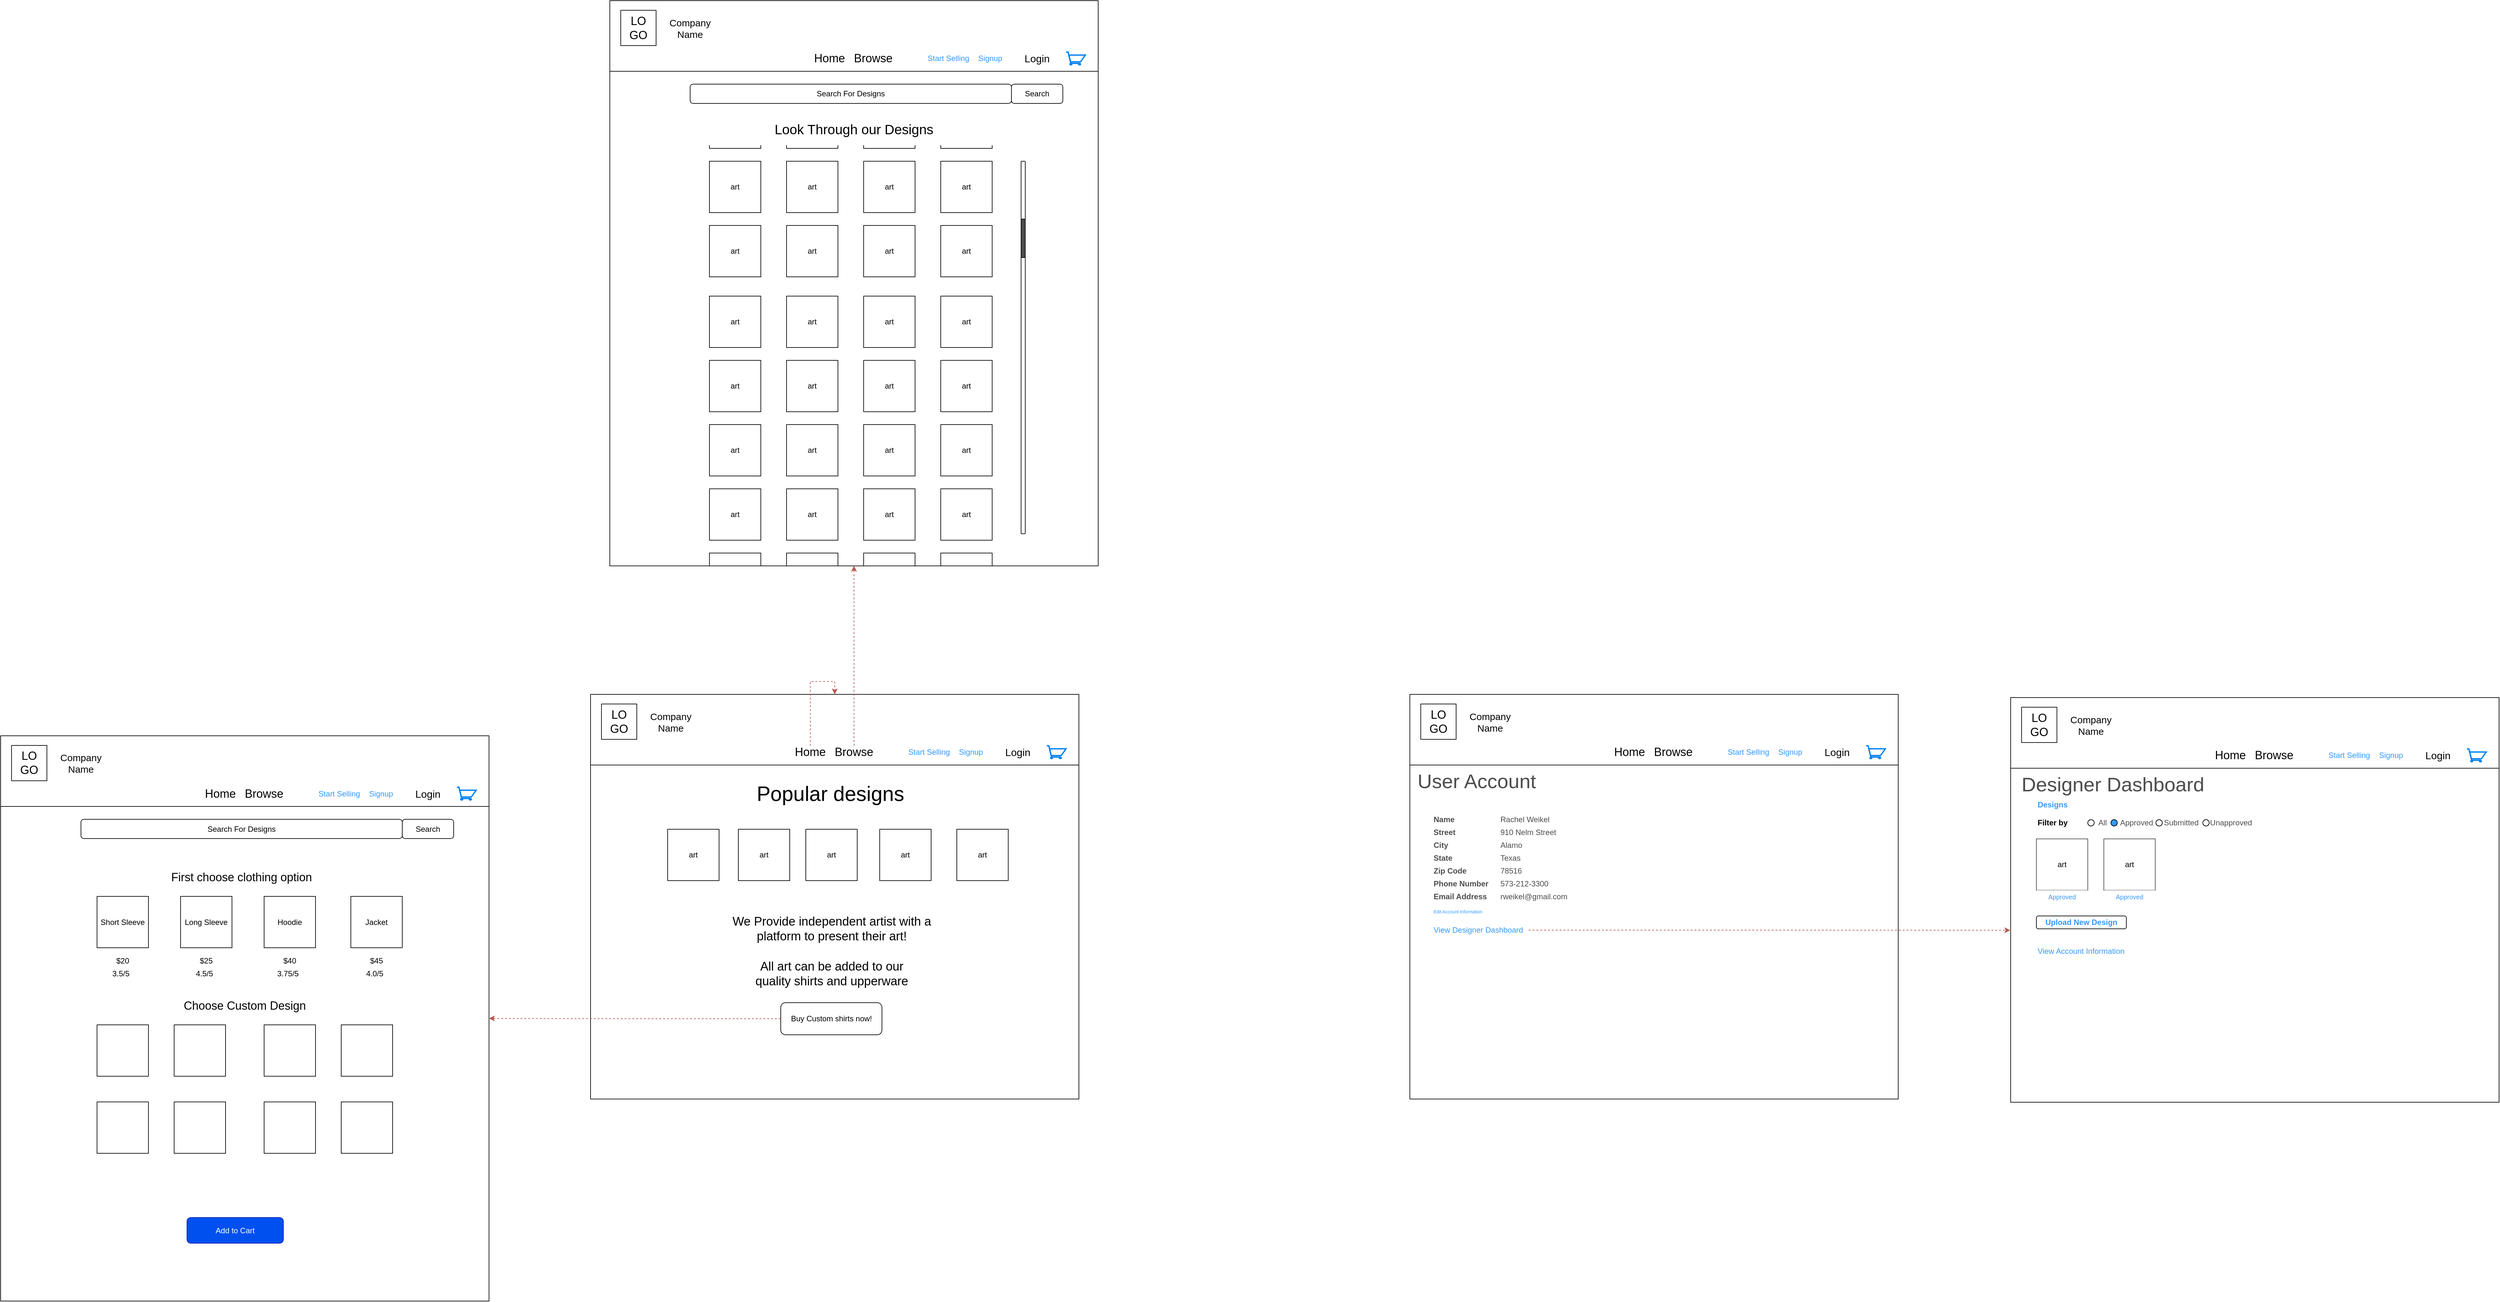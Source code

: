 <mxfile version="13.7.3" type="github"><diagram id="yMqxqqp1lVMMZ8iFN6uK" name="Page-1"><mxGraphModel dx="5057" dy="4570" grid="1" gridSize="10" guides="1" tooltips="1" connect="1" arrows="1" fold="1" page="1" pageScale="1" pageWidth="850" pageHeight="1100" math="0" shadow="0"><root><mxCell id="0"/><mxCell id="1" parent="0"/><mxCell id="96jOyPDqxTO6i5AxBm5p-1" value="" style="rounded=0;whiteSpace=wrap;html=1;" vertex="1" parent="1"><mxGeometry x="-303" y="-775.5" width="760" height="880" as="geometry"/></mxCell><mxCell id="96jOyPDqxTO6i5AxBm5p-2" value="Search For Designs" style="rounded=1;whiteSpace=wrap;html=1;align=center;" vertex="1" parent="1"><mxGeometry x="-178" y="-645.5" width="500" height="30" as="geometry"/></mxCell><mxCell id="96jOyPDqxTO6i5AxBm5p-3" value="Search" style="rounded=1;whiteSpace=wrap;html=1;" vertex="1" parent="1"><mxGeometry x="322" y="-645.5" width="80" height="30" as="geometry"/></mxCell><mxCell id="96jOyPDqxTO6i5AxBm5p-4" value="Long Sleeve" style="whiteSpace=wrap;html=1;aspect=fixed;" vertex="1" parent="1"><mxGeometry x="-23" y="-525.5" width="80" height="80" as="geometry"/></mxCell><mxCell id="96jOyPDqxTO6i5AxBm5p-5" value="Short Sleeve" style="whiteSpace=wrap;html=1;aspect=fixed;" vertex="1" parent="1"><mxGeometry x="-153" y="-525.5" width="80" height="80" as="geometry"/></mxCell><mxCell id="96jOyPDqxTO6i5AxBm5p-6" value="Hoodie" style="whiteSpace=wrap;html=1;aspect=fixed;" vertex="1" parent="1"><mxGeometry x="107" y="-525.5" width="80" height="80" as="geometry"/></mxCell><mxCell id="96jOyPDqxTO6i5AxBm5p-7" value="Jacket" style="whiteSpace=wrap;html=1;aspect=fixed;" vertex="1" parent="1"><mxGeometry x="242" y="-525.5" width="80" height="80" as="geometry"/></mxCell><mxCell id="96jOyPDqxTO6i5AxBm5p-8" value="&lt;font style=&quot;font-size: 18px&quot;&gt;First choose clothing option&lt;/font&gt;" style="text;html=1;strokeColor=none;fillColor=none;align=center;verticalAlign=middle;whiteSpace=wrap;rounded=0;" vertex="1" parent="1"><mxGeometry x="-53" y="-565.5" width="250" height="20" as="geometry"/></mxCell><mxCell id="96jOyPDqxTO6i5AxBm5p-9" value="&lt;font style=&quot;font-size: 18px&quot;&gt;Choose Custom Design&lt;/font&gt;" style="text;html=1;strokeColor=none;fillColor=none;align=center;verticalAlign=middle;whiteSpace=wrap;rounded=0;" vertex="1" parent="1"><mxGeometry x="-83" y="-375.5" width="320" height="40" as="geometry"/></mxCell><mxCell id="96jOyPDqxTO6i5AxBm5p-10" value="" style="whiteSpace=wrap;html=1;aspect=fixed;" vertex="1" parent="1"><mxGeometry x="-153" y="-325.5" width="80" height="80" as="geometry"/></mxCell><mxCell id="96jOyPDqxTO6i5AxBm5p-11" value="" style="whiteSpace=wrap;html=1;aspect=fixed;" vertex="1" parent="1"><mxGeometry x="-153" y="-205.5" width="80" height="80" as="geometry"/></mxCell><mxCell id="96jOyPDqxTO6i5AxBm5p-12" value="" style="whiteSpace=wrap;html=1;aspect=fixed;" vertex="1" parent="1"><mxGeometry x="-33" y="-205.5" width="80" height="80" as="geometry"/></mxCell><mxCell id="96jOyPDqxTO6i5AxBm5p-13" value="" style="whiteSpace=wrap;html=1;aspect=fixed;" vertex="1" parent="1"><mxGeometry x="107" y="-205.5" width="80" height="80" as="geometry"/></mxCell><mxCell id="96jOyPDqxTO6i5AxBm5p-14" value="" style="whiteSpace=wrap;html=1;aspect=fixed;" vertex="1" parent="1"><mxGeometry x="227" y="-205.5" width="80" height="80" as="geometry"/></mxCell><mxCell id="96jOyPDqxTO6i5AxBm5p-15" value="" style="whiteSpace=wrap;html=1;aspect=fixed;" vertex="1" parent="1"><mxGeometry x="-33" y="-325.5" width="80" height="80" as="geometry"/></mxCell><mxCell id="96jOyPDqxTO6i5AxBm5p-16" value="" style="whiteSpace=wrap;html=1;aspect=fixed;" vertex="1" parent="1"><mxGeometry x="107" y="-325.5" width="80" height="80" as="geometry"/></mxCell><mxCell id="96jOyPDqxTO6i5AxBm5p-17" value="" style="whiteSpace=wrap;html=1;aspect=fixed;" vertex="1" parent="1"><mxGeometry x="227" y="-325.5" width="80" height="80" as="geometry"/></mxCell><mxCell id="96jOyPDqxTO6i5AxBm5p-18" value="Add to Cart" style="rounded=1;whiteSpace=wrap;html=1;fillColor=#0050ef;strokeColor=#001DBC;fontColor=#ffffff;" vertex="1" parent="1"><mxGeometry x="-13" y="-25.5" width="150" height="40" as="geometry"/></mxCell><mxCell id="96jOyPDqxTO6i5AxBm5p-19" value="3.5/5&amp;nbsp;&amp;nbsp;" style="text;html=1;strokeColor=none;fillColor=none;align=center;verticalAlign=middle;whiteSpace=wrap;rounded=0;" vertex="1" parent="1"><mxGeometry x="-160.5" y="-415.5" width="95" height="20" as="geometry"/></mxCell><mxCell id="96jOyPDqxTO6i5AxBm5p-20" value="$20" style="text;html=1;strokeColor=none;fillColor=none;align=center;verticalAlign=middle;whiteSpace=wrap;rounded=0;" vertex="1" parent="1"><mxGeometry x="-133" y="-435.5" width="40" height="20" as="geometry"/></mxCell><mxCell id="96jOyPDqxTO6i5AxBm5p-21" value="$45" style="text;html=1;strokeColor=none;fillColor=none;align=center;verticalAlign=middle;whiteSpace=wrap;rounded=0;" vertex="1" parent="1"><mxGeometry x="262" y="-435.5" width="40" height="20" as="geometry"/></mxCell><mxCell id="96jOyPDqxTO6i5AxBm5p-22" value="$40" style="text;html=1;strokeColor=none;fillColor=none;align=center;verticalAlign=middle;whiteSpace=wrap;rounded=0;" vertex="1" parent="1"><mxGeometry x="127" y="-435.5" width="40" height="20" as="geometry"/></mxCell><mxCell id="96jOyPDqxTO6i5AxBm5p-23" value="$25" style="text;html=1;strokeColor=none;fillColor=none;align=center;verticalAlign=middle;whiteSpace=wrap;rounded=0;" vertex="1" parent="1"><mxGeometry x="-3" y="-435.5" width="40" height="20" as="geometry"/></mxCell><mxCell id="96jOyPDqxTO6i5AxBm5p-24" value="4.0/5&amp;nbsp;&amp;nbsp;" style="text;html=1;strokeColor=none;fillColor=none;align=center;verticalAlign=middle;whiteSpace=wrap;rounded=0;" vertex="1" parent="1"><mxGeometry x="234.5" y="-415.5" width="95" height="20" as="geometry"/></mxCell><mxCell id="96jOyPDqxTO6i5AxBm5p-25" value="3.75/5&amp;nbsp;&amp;nbsp;" style="text;html=1;strokeColor=none;fillColor=none;align=center;verticalAlign=middle;whiteSpace=wrap;rounded=0;" vertex="1" parent="1"><mxGeometry x="99.5" y="-415.5" width="95" height="20" as="geometry"/></mxCell><mxCell id="96jOyPDqxTO6i5AxBm5p-26" value="4.5/5&amp;nbsp;&amp;nbsp;" style="text;html=1;strokeColor=none;fillColor=none;align=center;verticalAlign=middle;whiteSpace=wrap;rounded=0;" vertex="1" parent="1"><mxGeometry x="-30.5" y="-415.5" width="95" height="20" as="geometry"/></mxCell><mxCell id="96jOyPDqxTO6i5AxBm5p-27" value="" style="rounded=0;whiteSpace=wrap;html=1;" vertex="1" parent="1"><mxGeometry x="-303" y="-775.5" width="760" height="110" as="geometry"/></mxCell><mxCell id="96jOyPDqxTO6i5AxBm5p-28" value="&lt;font style=&quot;font-size: 15px&quot;&gt;Company&lt;br&gt;Name&lt;br&gt;&lt;/font&gt;" style="text;html=1;strokeColor=none;fillColor=none;align=center;verticalAlign=middle;whiteSpace=wrap;rounded=0;" vertex="1" parent="1"><mxGeometry x="-218" y="-743" width="80" height="20" as="geometry"/></mxCell><mxCell id="96jOyPDqxTO6i5AxBm5p-29" value="" style="html=1;verticalLabelPosition=bottom;align=center;labelBackgroundColor=#ffffff;verticalAlign=top;strokeWidth=2;strokeColor=#0080F0;shadow=0;dashed=0;shape=mxgraph.ios7.icons.shopping_cart;" vertex="1" parent="1"><mxGeometry x="407" y="-695.5" width="30" height="20" as="geometry"/></mxCell><mxCell id="96jOyPDqxTO6i5AxBm5p-30" value="&lt;font style=&quot;font-size: 16px&quot;&gt;Login&lt;/font&gt;" style="text;html=1;strokeColor=none;fillColor=none;align=center;verticalAlign=middle;whiteSpace=wrap;rounded=0;" vertex="1" parent="1"><mxGeometry x="337" y="-695.5" width="50" height="20" as="geometry"/></mxCell><mxCell id="96jOyPDqxTO6i5AxBm5p-31" value="&lt;font style=&quot;font-size: 18px&quot;&gt;LO&lt;br&gt;GO&lt;/font&gt;" style="whiteSpace=wrap;html=1;aspect=fixed;" vertex="1" parent="1"><mxGeometry x="-286" y="-760.5" width="55" height="55" as="geometry"/></mxCell><mxCell id="96jOyPDqxTO6i5AxBm5p-32" value="&lt;font style=&quot;font-size: 18px;&quot;&gt;Home&lt;/font&gt;" style="text;html=1;strokeColor=none;fillColor=none;align=center;verticalAlign=middle;whiteSpace=wrap;rounded=0;fontSize=18;" vertex="1" parent="1"><mxGeometry x="19" y="-695.5" width="40" height="20" as="geometry"/></mxCell><mxCell id="96jOyPDqxTO6i5AxBm5p-33" value="Browse" style="text;html=1;strokeColor=none;fillColor=none;align=center;verticalAlign=middle;whiteSpace=wrap;rounded=0;fontSize=18;" vertex="1" parent="1"><mxGeometry x="87" y="-695.5" width="40" height="20" as="geometry"/></mxCell><mxCell id="96jOyPDqxTO6i5AxBm5p-34" value="Start Selling" style="text;html=1;align=center;verticalAlign=middle;whiteSpace=wrap;rounded=0;fontColor=#3399FF;" vertex="1" parent="1"><mxGeometry x="187" y="-705.5" width="73.5" height="40" as="geometry"/></mxCell><mxCell id="96jOyPDqxTO6i5AxBm5p-35" value="Signup" style="text;html=1;align=center;verticalAlign=middle;whiteSpace=wrap;rounded=0;fontColor=#3399FF;" vertex="1" parent="1"><mxGeometry x="267" y="-705.5" width="43.5" height="40" as="geometry"/></mxCell><mxCell id="96jOyPDqxTO6i5AxBm5p-36" value="" style="rounded=0;whiteSpace=wrap;html=1;" vertex="1" parent="1"><mxGeometry x="645" y="-1920" width="760" height="880" as="geometry"/></mxCell><mxCell id="96jOyPDqxTO6i5AxBm5p-37" value="Search For Designs" style="rounded=1;whiteSpace=wrap;html=1;align=center;" vertex="1" parent="1"><mxGeometry x="770" y="-1790" width="500" height="30" as="geometry"/></mxCell><mxCell id="96jOyPDqxTO6i5AxBm5p-38" value="Search" style="rounded=1;whiteSpace=wrap;html=1;" vertex="1" parent="1"><mxGeometry x="1270" y="-1790" width="80" height="30" as="geometry"/></mxCell><mxCell id="96jOyPDqxTO6i5AxBm5p-39" value="art" style="whiteSpace=wrap;html=1;aspect=fixed;" vertex="1" parent="1"><mxGeometry x="920" y="-1670" width="80" height="80" as="geometry"/></mxCell><mxCell id="96jOyPDqxTO6i5AxBm5p-40" value="art" style="whiteSpace=wrap;html=1;aspect=fixed;" vertex="1" parent="1"><mxGeometry x="800" y="-1670" width="80" height="80" as="geometry"/></mxCell><mxCell id="96jOyPDqxTO6i5AxBm5p-41" value="art" style="whiteSpace=wrap;html=1;aspect=fixed;" vertex="1" parent="1"><mxGeometry x="1040" y="-1670" width="80" height="80" as="geometry"/></mxCell><mxCell id="96jOyPDqxTO6i5AxBm5p-42" value="art" style="whiteSpace=wrap;html=1;aspect=fixed;" vertex="1" parent="1"><mxGeometry x="1160" y="-1670" width="80" height="80" as="geometry"/></mxCell><mxCell id="96jOyPDqxTO6i5AxBm5p-43" value="art" style="whiteSpace=wrap;html=1;aspect=fixed;" vertex="1" parent="1"><mxGeometry x="1160" y="-1570" width="80" height="80" as="geometry"/></mxCell><mxCell id="96jOyPDqxTO6i5AxBm5p-44" value="art" style="whiteSpace=wrap;html=1;aspect=fixed;" vertex="1" parent="1"><mxGeometry x="1040" y="-1570" width="80" height="80" as="geometry"/></mxCell><mxCell id="96jOyPDqxTO6i5AxBm5p-45" value="art" style="whiteSpace=wrap;html=1;aspect=fixed;" vertex="1" parent="1"><mxGeometry x="920" y="-1570" width="80" height="80" as="geometry"/></mxCell><mxCell id="96jOyPDqxTO6i5AxBm5p-46" value="art" style="whiteSpace=wrap;html=1;aspect=fixed;" vertex="1" parent="1"><mxGeometry x="800" y="-1570" width="80" height="80" as="geometry"/></mxCell><mxCell id="96jOyPDqxTO6i5AxBm5p-47" value="&lt;font style=&quot;font-size: 21px&quot;&gt;Look Through our Designs&lt;/font&gt;" style="text;html=1;strokeColor=none;fillColor=none;align=center;verticalAlign=middle;whiteSpace=wrap;rounded=0;" vertex="1" parent="1"><mxGeometry x="855" y="-1730" width="340" height="20" as="geometry"/></mxCell><mxCell id="96jOyPDqxTO6i5AxBm5p-48" value="" style="rounded=0;whiteSpace=wrap;html=1;" vertex="1" parent="1"><mxGeometry x="645" y="-1920" width="760" height="110" as="geometry"/></mxCell><mxCell id="96jOyPDqxTO6i5AxBm5p-49" value="&lt;font style=&quot;font-size: 15px&quot;&gt;Company&lt;br&gt;Name&lt;br&gt;&lt;/font&gt;" style="text;html=1;strokeColor=none;fillColor=none;align=center;verticalAlign=middle;whiteSpace=wrap;rounded=0;" vertex="1" parent="1"><mxGeometry x="730" y="-1887.5" width="80" height="20" as="geometry"/></mxCell><mxCell id="96jOyPDqxTO6i5AxBm5p-50" value="" style="html=1;verticalLabelPosition=bottom;align=center;labelBackgroundColor=#ffffff;verticalAlign=top;strokeWidth=2;strokeColor=#0080F0;shadow=0;dashed=0;shape=mxgraph.ios7.icons.shopping_cart;" vertex="1" parent="1"><mxGeometry x="1355" y="-1840" width="30" height="20" as="geometry"/></mxCell><mxCell id="96jOyPDqxTO6i5AxBm5p-51" value="&lt;font style=&quot;font-size: 16px&quot;&gt;Login&lt;/font&gt;" style="text;html=1;strokeColor=none;fillColor=none;align=center;verticalAlign=middle;whiteSpace=wrap;rounded=0;" vertex="1" parent="1"><mxGeometry x="1285" y="-1840" width="50" height="20" as="geometry"/></mxCell><mxCell id="96jOyPDqxTO6i5AxBm5p-52" value="&lt;font style=&quot;font-size: 18px&quot;&gt;LO&lt;br&gt;GO&lt;/font&gt;" style="whiteSpace=wrap;html=1;aspect=fixed;" vertex="1" parent="1"><mxGeometry x="662" y="-1905" width="55" height="55" as="geometry"/></mxCell><mxCell id="96jOyPDqxTO6i5AxBm5p-53" value="&lt;font style=&quot;font-size: 18px;&quot;&gt;Home&lt;/font&gt;" style="text;html=1;strokeColor=none;fillColor=none;align=center;verticalAlign=middle;whiteSpace=wrap;rounded=0;fontSize=18;" vertex="1" parent="1"><mxGeometry x="967" y="-1840" width="40" height="20" as="geometry"/></mxCell><mxCell id="96jOyPDqxTO6i5AxBm5p-54" value="Browse" style="text;html=1;strokeColor=none;fillColor=none;align=center;verticalAlign=middle;whiteSpace=wrap;rounded=0;fontSize=18;" vertex="1" parent="1"><mxGeometry x="1035" y="-1840" width="40" height="20" as="geometry"/></mxCell><mxCell id="96jOyPDqxTO6i5AxBm5p-55" value="Start Selling" style="text;html=1;align=center;verticalAlign=middle;whiteSpace=wrap;rounded=0;fontColor=#3399FF;" vertex="1" parent="1"><mxGeometry x="1135" y="-1850" width="73.5" height="40" as="geometry"/></mxCell><mxCell id="96jOyPDqxTO6i5AxBm5p-56" value="Signup" style="text;html=1;align=center;verticalAlign=middle;whiteSpace=wrap;rounded=0;fontColor=#3399FF;" vertex="1" parent="1"><mxGeometry x="1215" y="-1850" width="43.5" height="40" as="geometry"/></mxCell><mxCell id="96jOyPDqxTO6i5AxBm5p-57" value="art" style="whiteSpace=wrap;html=1;aspect=fixed;" vertex="1" parent="1"><mxGeometry x="920" y="-1460" width="80" height="80" as="geometry"/></mxCell><mxCell id="96jOyPDqxTO6i5AxBm5p-58" value="art" style="whiteSpace=wrap;html=1;aspect=fixed;" vertex="1" parent="1"><mxGeometry x="800" y="-1460" width="80" height="80" as="geometry"/></mxCell><mxCell id="96jOyPDqxTO6i5AxBm5p-59" value="art" style="whiteSpace=wrap;html=1;aspect=fixed;" vertex="1" parent="1"><mxGeometry x="1040" y="-1460" width="80" height="80" as="geometry"/></mxCell><mxCell id="96jOyPDqxTO6i5AxBm5p-60" value="art" style="whiteSpace=wrap;html=1;aspect=fixed;" vertex="1" parent="1"><mxGeometry x="1160" y="-1460" width="80" height="80" as="geometry"/></mxCell><mxCell id="96jOyPDqxTO6i5AxBm5p-61" value="art" style="whiteSpace=wrap;html=1;aspect=fixed;" vertex="1" parent="1"><mxGeometry x="1160" y="-1360" width="80" height="80" as="geometry"/></mxCell><mxCell id="96jOyPDqxTO6i5AxBm5p-62" value="art" style="whiteSpace=wrap;html=1;aspect=fixed;" vertex="1" parent="1"><mxGeometry x="1040" y="-1360" width="80" height="80" as="geometry"/></mxCell><mxCell id="96jOyPDqxTO6i5AxBm5p-63" value="art" style="whiteSpace=wrap;html=1;aspect=fixed;" vertex="1" parent="1"><mxGeometry x="920" y="-1360" width="80" height="80" as="geometry"/></mxCell><mxCell id="96jOyPDqxTO6i5AxBm5p-64" value="art" style="whiteSpace=wrap;html=1;aspect=fixed;" vertex="1" parent="1"><mxGeometry x="800" y="-1360" width="80" height="80" as="geometry"/></mxCell><mxCell id="96jOyPDqxTO6i5AxBm5p-65" value="art" style="whiteSpace=wrap;html=1;aspect=fixed;" vertex="1" parent="1"><mxGeometry x="920" y="-1260" width="80" height="80" as="geometry"/></mxCell><mxCell id="96jOyPDqxTO6i5AxBm5p-66" value="art" style="whiteSpace=wrap;html=1;aspect=fixed;" vertex="1" parent="1"><mxGeometry x="800" y="-1260" width="80" height="80" as="geometry"/></mxCell><mxCell id="96jOyPDqxTO6i5AxBm5p-67" value="art" style="whiteSpace=wrap;html=1;aspect=fixed;" vertex="1" parent="1"><mxGeometry x="1040" y="-1260" width="80" height="80" as="geometry"/></mxCell><mxCell id="96jOyPDqxTO6i5AxBm5p-68" value="art" style="whiteSpace=wrap;html=1;aspect=fixed;" vertex="1" parent="1"><mxGeometry x="1160" y="-1260" width="80" height="80" as="geometry"/></mxCell><mxCell id="96jOyPDqxTO6i5AxBm5p-69" value="art" style="whiteSpace=wrap;html=1;aspect=fixed;" vertex="1" parent="1"><mxGeometry x="1160" y="-1160" width="80" height="80" as="geometry"/></mxCell><mxCell id="96jOyPDqxTO6i5AxBm5p-70" value="art" style="whiteSpace=wrap;html=1;aspect=fixed;" vertex="1" parent="1"><mxGeometry x="1040" y="-1160" width="80" height="80" as="geometry"/></mxCell><mxCell id="96jOyPDqxTO6i5AxBm5p-71" value="art" style="whiteSpace=wrap;html=1;aspect=fixed;" vertex="1" parent="1"><mxGeometry x="920" y="-1160" width="80" height="80" as="geometry"/></mxCell><mxCell id="96jOyPDqxTO6i5AxBm5p-72" value="art" style="whiteSpace=wrap;html=1;aspect=fixed;" vertex="1" parent="1"><mxGeometry x="800" y="-1160" width="80" height="80" as="geometry"/></mxCell><mxCell id="96jOyPDqxTO6i5AxBm5p-73" value="" style="whiteSpace=wrap;html=1;" vertex="1" parent="1"><mxGeometry x="1160" y="-1060" width="80" height="20" as="geometry"/></mxCell><mxCell id="96jOyPDqxTO6i5AxBm5p-74" value="" style="whiteSpace=wrap;html=1;" vertex="1" parent="1"><mxGeometry x="1040" y="-1060" width="80" height="20" as="geometry"/></mxCell><mxCell id="96jOyPDqxTO6i5AxBm5p-75" value="" style="whiteSpace=wrap;html=1;" vertex="1" parent="1"><mxGeometry x="920" y="-1060" width="80" height="20" as="geometry"/></mxCell><mxCell id="96jOyPDqxTO6i5AxBm5p-76" value="" style="whiteSpace=wrap;html=1;" vertex="1" parent="1"><mxGeometry x="800" y="-1060" width="80" height="20" as="geometry"/></mxCell><mxCell id="96jOyPDqxTO6i5AxBm5p-77" value="" style="rounded=1;whiteSpace=wrap;html=1;" vertex="1" parent="1"><mxGeometry x="1285" y="-1670" width="6.5" height="580" as="geometry"/></mxCell><mxCell id="96jOyPDqxTO6i5AxBm5p-78" value="" style="rounded=1;whiteSpace=wrap;html=1;fillColor=#4D4D4D;" vertex="1" parent="1"><mxGeometry x="1285" y="-1580" width="6.5" height="60" as="geometry"/></mxCell><mxCell id="96jOyPDqxTO6i5AxBm5p-79" value="" style="whiteSpace=wrap;html=1;" vertex="1" parent="1"><mxGeometry x="920" y="-1700" width="80" height="10" as="geometry"/></mxCell><mxCell id="96jOyPDqxTO6i5AxBm5p-80" value="" style="whiteSpace=wrap;html=1;" vertex="1" parent="1"><mxGeometry x="800" y="-1700" width="80" height="10" as="geometry"/></mxCell><mxCell id="96jOyPDqxTO6i5AxBm5p-81" value="" style="whiteSpace=wrap;html=1;" vertex="1" parent="1"><mxGeometry x="1040" y="-1700" width="80" height="10" as="geometry"/></mxCell><mxCell id="96jOyPDqxTO6i5AxBm5p-82" value="" style="whiteSpace=wrap;html=1;" vertex="1" parent="1"><mxGeometry x="1160" y="-1700" width="80" height="10" as="geometry"/></mxCell><mxCell id="96jOyPDqxTO6i5AxBm5p-83" value="" style="whiteSpace=wrap;html=1;strokeColor=none;" vertex="1" parent="1"><mxGeometry x="755" y="-1705" width="583.5" height="10" as="geometry"/></mxCell><mxCell id="96jOyPDqxTO6i5AxBm5p-84" value="" style="rounded=0;whiteSpace=wrap;html=1;" vertex="1" parent="1"><mxGeometry x="615" y="-840" width="760" height="630" as="geometry"/></mxCell><mxCell id="96jOyPDqxTO6i5AxBm5p-85" value="" style="rounded=0;whiteSpace=wrap;html=1;" vertex="1" parent="1"><mxGeometry x="615" y="-840" width="760" height="110" as="geometry"/></mxCell><mxCell id="96jOyPDqxTO6i5AxBm5p-86" value="&lt;font style=&quot;font-size: 15px&quot;&gt;Company&lt;br&gt;Name&lt;br&gt;&lt;/font&gt;" style="text;html=1;strokeColor=none;fillColor=none;align=center;verticalAlign=middle;whiteSpace=wrap;rounded=0;" vertex="1" parent="1"><mxGeometry x="700" y="-807.5" width="80" height="20" as="geometry"/></mxCell><mxCell id="96jOyPDqxTO6i5AxBm5p-87" value="" style="html=1;verticalLabelPosition=bottom;align=center;labelBackgroundColor=#ffffff;verticalAlign=top;strokeWidth=2;strokeColor=#0080F0;shadow=0;dashed=0;shape=mxgraph.ios7.icons.shopping_cart;" vertex="1" parent="1"><mxGeometry x="1325" y="-760" width="30" height="20" as="geometry"/></mxCell><mxCell id="96jOyPDqxTO6i5AxBm5p-88" value="&lt;font style=&quot;font-size: 32px&quot;&gt;Popular designs&lt;/font&gt;&amp;nbsp;" style="text;html=1;strokeColor=none;fillColor=none;align=center;verticalAlign=middle;whiteSpace=wrap;rounded=0;" vertex="1" parent="1"><mxGeometry x="745" y="-760" width="490" height="150" as="geometry"/></mxCell><mxCell id="96jOyPDqxTO6i5AxBm5p-89" value="art" style="whiteSpace=wrap;html=1;aspect=fixed;" vertex="1" parent="1"><mxGeometry x="845" y="-630" width="80" height="80" as="geometry"/></mxCell><mxCell id="96jOyPDqxTO6i5AxBm5p-90" value="art" style="whiteSpace=wrap;html=1;aspect=fixed;" vertex="1" parent="1"><mxGeometry x="735" y="-630" width="80" height="80" as="geometry"/></mxCell><mxCell id="96jOyPDqxTO6i5AxBm5p-91" value="art" style="whiteSpace=wrap;html=1;aspect=fixed;" vertex="1" parent="1"><mxGeometry x="950" y="-630" width="80" height="80" as="geometry"/></mxCell><mxCell id="96jOyPDqxTO6i5AxBm5p-92" value="art" style="whiteSpace=wrap;html=1;aspect=fixed;" vertex="1" parent="1"><mxGeometry x="1065" y="-630" width="80" height="80" as="geometry"/></mxCell><mxCell id="96jOyPDqxTO6i5AxBm5p-93" value="art" style="whiteSpace=wrap;html=1;aspect=fixed;" vertex="1" parent="1"><mxGeometry x="1185" y="-630" width="80" height="80" as="geometry"/></mxCell><mxCell id="96jOyPDqxTO6i5AxBm5p-175" style="edgeStyle=orthogonalEdgeStyle;rounded=0;orthogonalLoop=1;jettySize=auto;html=1;exitX=0;exitY=0.5;exitDx=0;exitDy=0;fontSize=18;fillColor=#f8cecc;strokeColor=#b85450;dashed=1;" edge="1" parent="1" source="96jOyPDqxTO6i5AxBm5p-94" target="96jOyPDqxTO6i5AxBm5p-1"><mxGeometry relative="1" as="geometry"/></mxCell><mxCell id="96jOyPDqxTO6i5AxBm5p-94" value="Buy Custom shirts now!" style="rounded=1;whiteSpace=wrap;html=1;" vertex="1" parent="1"><mxGeometry x="911" y="-360" width="157.5" height="50" as="geometry"/></mxCell><mxCell id="96jOyPDqxTO6i5AxBm5p-95" value="&lt;font style=&quot;font-size: 19px&quot;&gt;We Provide independent artist with a platform to present their art!&lt;/font&gt;" style="text;html=1;strokeColor=none;fillColor=none;align=center;verticalAlign=middle;whiteSpace=wrap;rounded=0;" vertex="1" parent="1"><mxGeometry x="833" y="-510" width="315" height="70" as="geometry"/></mxCell><mxCell id="96jOyPDqxTO6i5AxBm5p-96" value="&lt;font style=&quot;font-size: 16px&quot;&gt;Login&lt;/font&gt;" style="text;html=1;strokeColor=none;fillColor=none;align=center;verticalAlign=middle;whiteSpace=wrap;rounded=0;" vertex="1" parent="1"><mxGeometry x="1255" y="-760" width="50" height="20" as="geometry"/></mxCell><mxCell id="96jOyPDqxTO6i5AxBm5p-97" value="&lt;font style=&quot;font-size: 19px&quot;&gt;All art can be added to our quality shirts and upperware&lt;/font&gt;" style="text;html=1;strokeColor=none;fillColor=none;align=center;verticalAlign=middle;whiteSpace=wrap;rounded=0;" vertex="1" parent="1"><mxGeometry x="867" y="-430" width="247" height="50" as="geometry"/></mxCell><mxCell id="96jOyPDqxTO6i5AxBm5p-98" value="&lt;font style=&quot;font-size: 18px&quot;&gt;LO&lt;br&gt;GO&lt;/font&gt;" style="whiteSpace=wrap;html=1;aspect=fixed;" vertex="1" parent="1"><mxGeometry x="632" y="-825" width="55" height="55" as="geometry"/></mxCell><mxCell id="96jOyPDqxTO6i5AxBm5p-177" style="edgeStyle=orthogonalEdgeStyle;rounded=0;orthogonalLoop=1;jettySize=auto;html=1;exitX=0.5;exitY=0;exitDx=0;exitDy=0;entryX=0.5;entryY=0;entryDx=0;entryDy=0;dashed=1;fontSize=18;fillColor=#f8cecc;strokeColor=#b85450;" edge="1" parent="1" source="96jOyPDqxTO6i5AxBm5p-99" target="96jOyPDqxTO6i5AxBm5p-85"><mxGeometry relative="1" as="geometry"><Array as="points"><mxPoint x="957" y="-860"/><mxPoint x="995" y="-860"/></Array></mxGeometry></mxCell><mxCell id="96jOyPDqxTO6i5AxBm5p-99" value="&lt;font style=&quot;font-size: 18px;&quot;&gt;Home&lt;/font&gt;" style="text;html=1;strokeColor=none;fillColor=none;align=center;verticalAlign=middle;whiteSpace=wrap;rounded=0;fontSize=18;" vertex="1" parent="1"><mxGeometry x="937" y="-760" width="40" height="20" as="geometry"/></mxCell><mxCell id="96jOyPDqxTO6i5AxBm5p-176" style="edgeStyle=orthogonalEdgeStyle;rounded=0;orthogonalLoop=1;jettySize=auto;html=1;exitX=0.5;exitY=0;exitDx=0;exitDy=0;entryX=0.5;entryY=1;entryDx=0;entryDy=0;dashed=1;fontSize=18;fillColor=#f8cecc;strokeColor=#b85450;" edge="1" parent="1" source="96jOyPDqxTO6i5AxBm5p-100" target="96jOyPDqxTO6i5AxBm5p-36"><mxGeometry relative="1" as="geometry"/></mxCell><mxCell id="96jOyPDqxTO6i5AxBm5p-100" value="Browse" style="text;html=1;strokeColor=none;fillColor=none;align=center;verticalAlign=middle;whiteSpace=wrap;rounded=0;fontSize=18;" vertex="1" parent="1"><mxGeometry x="1005" y="-760" width="40" height="20" as="geometry"/></mxCell><mxCell id="96jOyPDqxTO6i5AxBm5p-101" value="Start Selling" style="text;html=1;align=center;verticalAlign=middle;whiteSpace=wrap;rounded=0;fontColor=#3399FF;" vertex="1" parent="1"><mxGeometry x="1105" y="-770" width="73.5" height="40" as="geometry"/></mxCell><mxCell id="96jOyPDqxTO6i5AxBm5p-102" value="Signup" style="text;html=1;align=center;verticalAlign=middle;whiteSpace=wrap;rounded=0;fontColor=#3399FF;" vertex="1" parent="1"><mxGeometry x="1185" y="-770" width="43.5" height="40" as="geometry"/></mxCell><mxCell id="96jOyPDqxTO6i5AxBm5p-105" value="" style="rounded=0;whiteSpace=wrap;html=1;fontStyle=1;fontColor=#4D4D4D;align=center;" vertex="1" parent="1"><mxGeometry x="1890" y="-840" width="760" height="630" as="geometry"/></mxCell><mxCell id="96jOyPDqxTO6i5AxBm5p-111" value="Name" style="rounded=0;whiteSpace=wrap;html=1;align=left;strokeColor=none;fontStyle=1;fontColor=#4D4D4D;" vertex="1" parent="1"><mxGeometry x="1925" y="-655" width="90" height="20" as="geometry"/></mxCell><mxCell id="96jOyPDqxTO6i5AxBm5p-112" value="Street" style="rounded=0;whiteSpace=wrap;html=1;align=left;strokeColor=none;fontStyle=1;fontColor=#4D4D4D;" vertex="1" parent="1"><mxGeometry x="1925" y="-635" width="90" height="20" as="geometry"/></mxCell><mxCell id="96jOyPDqxTO6i5AxBm5p-113" value="State" style="rounded=0;whiteSpace=wrap;html=1;align=left;strokeColor=none;fontStyle=1;fontColor=#4D4D4D;" vertex="1" parent="1"><mxGeometry x="1925" y="-595" width="90" height="20" as="geometry"/></mxCell><mxCell id="96jOyPDqxTO6i5AxBm5p-114" value="Zip Code" style="rounded=0;whiteSpace=wrap;html=1;align=left;strokeColor=none;fontStyle=1;fontColor=#4D4D4D;" vertex="1" parent="1"><mxGeometry x="1925" y="-575" width="90" height="20" as="geometry"/></mxCell><mxCell id="96jOyPDqxTO6i5AxBm5p-115" value="Phone Number" style="rounded=0;whiteSpace=wrap;html=1;align=left;strokeColor=none;fontStyle=1;fontColor=#4D4D4D;" vertex="1" parent="1"><mxGeometry x="1925" y="-555" width="90" height="20" as="geometry"/></mxCell><mxCell id="96jOyPDqxTO6i5AxBm5p-116" value="Email Address" style="rounded=0;whiteSpace=wrap;html=1;align=left;strokeColor=none;fontStyle=1;fontColor=#4D4D4D;" vertex="1" parent="1"><mxGeometry x="1925" y="-535" width="90" height="20" as="geometry"/></mxCell><mxCell id="96jOyPDqxTO6i5AxBm5p-117" value="573-212-3300" style="rounded=0;whiteSpace=wrap;html=1;align=left;strokeColor=none;fontColor=#4D4D4D;" vertex="1" parent="1"><mxGeometry x="2029" y="-555" width="420" height="20" as="geometry"/></mxCell><mxCell id="96jOyPDqxTO6i5AxBm5p-118" value="78516" style="rounded=0;whiteSpace=wrap;html=1;align=left;strokeColor=none;fontColor=#4D4D4D;" vertex="1" parent="1"><mxGeometry x="2029" y="-575" width="420" height="20" as="geometry"/></mxCell><mxCell id="96jOyPDqxTO6i5AxBm5p-119" value="Rachel Weikel" style="rounded=0;whiteSpace=wrap;html=1;align=left;strokeColor=none;fontColor=#4D4D4D;" vertex="1" parent="1"><mxGeometry x="2029" y="-655" width="420" height="20" as="geometry"/></mxCell><mxCell id="96jOyPDqxTO6i5AxBm5p-120" value="910 Nelm Street" style="rounded=0;whiteSpace=wrap;html=1;align=left;strokeColor=none;fontColor=#4D4D4D;" vertex="1" parent="1"><mxGeometry x="2029" y="-635" width="420" height="20" as="geometry"/></mxCell><mxCell id="96jOyPDqxTO6i5AxBm5p-121" value="rweikel@gmail.com" style="rounded=0;whiteSpace=wrap;html=1;align=left;strokeColor=none;fontColor=#4D4D4D;" vertex="1" parent="1"><mxGeometry x="2029" y="-535" width="420" height="20" as="geometry"/></mxCell><mxCell id="96jOyPDqxTO6i5AxBm5p-122" value="Texas" style="rounded=0;whiteSpace=wrap;html=1;align=left;strokeColor=none;fontColor=#4D4D4D;" vertex="1" parent="1"><mxGeometry x="2029" y="-595" width="420" height="20" as="geometry"/></mxCell><mxCell id="96jOyPDqxTO6i5AxBm5p-123" value="Edit Account Information" style="rounded=0;whiteSpace=wrap;html=1;align=left;strokeColor=none;fillColor=none;fontColor=#3399FF;fontSize=7;verticalAlign=bottom;" vertex="1" parent="1"><mxGeometry x="1925" y="-515" width="100" height="20" as="geometry"/></mxCell><mxCell id="96jOyPDqxTO6i5AxBm5p-124" value="User Account" style="text;html=1;strokeColor=none;fillColor=none;align=left;verticalAlign=middle;whiteSpace=wrap;rounded=0;fontSize=31;fontColor=#4D4D4D;" vertex="1" parent="1"><mxGeometry x="1900" y="-715" width="340" height="20" as="geometry"/></mxCell><mxCell id="96jOyPDqxTO6i5AxBm5p-126" value="City" style="rounded=0;whiteSpace=wrap;html=1;align=left;strokeColor=none;fontStyle=1;fontColor=#4D4D4D;" vertex="1" parent="1"><mxGeometry x="1925" y="-615" width="90" height="20" as="geometry"/></mxCell><mxCell id="96jOyPDqxTO6i5AxBm5p-127" value="Alamo" style="rounded=0;whiteSpace=wrap;html=1;align=left;strokeColor=none;fontColor=#4D4D4D;" vertex="1" parent="1"><mxGeometry x="2029" y="-615" width="420" height="20" as="geometry"/></mxCell><mxCell id="96jOyPDqxTO6i5AxBm5p-128" value="View Designer Dashboard" style="text;html=1;align=left;verticalAlign=middle;resizable=0;points=[];autosize=1;fontStyle=0;fontColor=#3399FF;" vertex="1" parent="1"><mxGeometry x="1925" y="-483" width="150" height="20" as="geometry"/></mxCell><mxCell id="96jOyPDqxTO6i5AxBm5p-129" value="" style="rounded=0;whiteSpace=wrap;html=1;fontStyle=1;fontColor=#4D4D4D;align=center;" vertex="1" parent="1"><mxGeometry x="2825" y="-835" width="760" height="630" as="geometry"/></mxCell><mxCell id="96jOyPDqxTO6i5AxBm5p-135" value="Designer Dashboard" style="text;html=1;strokeColor=none;fillColor=none;align=left;verticalAlign=middle;whiteSpace=wrap;rounded=0;fontSize=31;fontColor=#4D4D4D;" vertex="1" parent="1"><mxGeometry x="2840" y="-710" width="340" height="20" as="geometry"/></mxCell><mxCell id="96jOyPDqxTO6i5AxBm5p-137" value="View Account Information" style="text;html=1;align=left;verticalAlign=middle;resizable=0;points=[];autosize=1;fontStyle=0;fontColor=#3399FF;" vertex="1" parent="1"><mxGeometry x="2865" y="-450" width="150" height="20" as="geometry"/></mxCell><mxCell id="96jOyPDqxTO6i5AxBm5p-138" value="Designs" style="text;html=1;align=left;verticalAlign=middle;resizable=0;points=[];autosize=1;fontColor=#3399FF;fontStyle=1" vertex="1" parent="1"><mxGeometry x="2865" y="-678" width="60" height="20" as="geometry"/></mxCell><mxCell id="96jOyPDqxTO6i5AxBm5p-139" value="Upload New Design" style="rounded=1;whiteSpace=wrap;html=1;fillColor=none;fontSize=12;align=center;fontStyle=1;fontColor=#3399FF;" vertex="1" parent="1"><mxGeometry x="2865" y="-495" width="140" height="20" as="geometry"/></mxCell><mxCell id="96jOyPDqxTO6i5AxBm5p-140" value="All" style="rounded=1;whiteSpace=wrap;html=1;fillColor=none;fontSize=12;fontColor=#4D4D4D;align=center;strokeColor=none;" vertex="1" parent="1"><mxGeometry x="2955" y="-650" width="26" height="20" as="geometry"/></mxCell><mxCell id="96jOyPDqxTO6i5AxBm5p-141" value="Filter by" style="text;html=1;align=left;verticalAlign=middle;resizable=0;points=[];autosize=1;fontStyle=1" vertex="1" parent="1"><mxGeometry x="2865" y="-650" width="60" height="20" as="geometry"/></mxCell><mxCell id="96jOyPDqxTO6i5AxBm5p-142" value="art" style="whiteSpace=wrap;html=1;aspect=fixed;strokeColor=#4D4D4D;" vertex="1" parent="1"><mxGeometry x="2865" y="-615" width="80" height="80" as="geometry"/></mxCell><mxCell id="96jOyPDqxTO6i5AxBm5p-143" value="art" style="whiteSpace=wrap;html=1;aspect=fixed;strokeColor=#4D4D4D;" vertex="1" parent="1"><mxGeometry x="2970" y="-615" width="80" height="80" as="geometry"/></mxCell><mxCell id="96jOyPDqxTO6i5AxBm5p-144" value="Approved" style="whiteSpace=wrap;html=1;strokeColor=none;fontColor=#3399FF;align=center;fontSize=10;" vertex="1" parent="1"><mxGeometry x="2865" y="-535" width="80" height="20" as="geometry"/></mxCell><mxCell id="96jOyPDqxTO6i5AxBm5p-145" value="Approved" style="whiteSpace=wrap;html=1;strokeColor=none;fontColor=#3399FF;align=center;fontSize=10;" vertex="1" parent="1"><mxGeometry x="2970" y="-535" width="80" height="20" as="geometry"/></mxCell><mxCell id="96jOyPDqxTO6i5AxBm5p-146" value="art" style="whiteSpace=wrap;html=1;aspect=fixed;strokeColor=#4D4D4D;" vertex="1" parent="1"><mxGeometry x="2970" y="-615" width="80" height="80" as="geometry"/></mxCell><mxCell id="96jOyPDqxTO6i5AxBm5p-147" value="Approved" style="whiteSpace=wrap;html=1;strokeColor=none;fontColor=#3399FF;align=center;fontSize=10;" vertex="1" parent="1"><mxGeometry x="2970" y="-535" width="80" height="20" as="geometry"/></mxCell><mxCell id="96jOyPDqxTO6i5AxBm5p-148" value="" style="ellipse;whiteSpace=wrap;html=1;aspect=fixed;fontSize=12;fontColor=#3399FF;" vertex="1" parent="1"><mxGeometry x="2945" y="-645" width="10" height="10" as="geometry"/></mxCell><mxCell id="96jOyPDqxTO6i5AxBm5p-149" value="Approved" style="rounded=1;whiteSpace=wrap;html=1;fillColor=none;fontSize=12;fontColor=#4D4D4D;align=center;strokeColor=none;" vertex="1" parent="1"><mxGeometry x="2991" y="-650" width="60" height="20" as="geometry"/></mxCell><mxCell id="96jOyPDqxTO6i5AxBm5p-150" value="" style="ellipse;whiteSpace=wrap;html=1;aspect=fixed;fontSize=12;fontColor=#3399FF;fillColor=#3399FF;" vertex="1" parent="1"><mxGeometry x="2981" y="-645" width="10" height="10" as="geometry"/></mxCell><mxCell id="96jOyPDqxTO6i5AxBm5p-151" value="Submitted" style="rounded=1;whiteSpace=wrap;html=1;fillColor=none;fontSize=12;fontColor=#4D4D4D;align=center;strokeColor=none;" vertex="1" parent="1"><mxGeometry x="3061" y="-650" width="59" height="20" as="geometry"/></mxCell><mxCell id="96jOyPDqxTO6i5AxBm5p-152" value="" style="ellipse;whiteSpace=wrap;html=1;aspect=fixed;fontSize=12;fontColor=#3399FF;" vertex="1" parent="1"><mxGeometry x="3051" y="-645" width="10" height="10" as="geometry"/></mxCell><mxCell id="96jOyPDqxTO6i5AxBm5p-153" value="Unapproved" style="rounded=1;whiteSpace=wrap;html=1;fillColor=none;fontSize=12;fontColor=#4D4D4D;align=center;strokeColor=none;" vertex="1" parent="1"><mxGeometry x="3134" y="-650" width="68" height="20" as="geometry"/></mxCell><mxCell id="96jOyPDqxTO6i5AxBm5p-154" value="" style="ellipse;whiteSpace=wrap;html=1;aspect=fixed;fontSize=12;fontColor=#3399FF;" vertex="1" parent="1"><mxGeometry x="3124" y="-645" width="10" height="10" as="geometry"/></mxCell><mxCell id="96jOyPDqxTO6i5AxBm5p-157" value="" style="rounded=0;whiteSpace=wrap;html=1;" vertex="1" parent="1"><mxGeometry x="1890" y="-840" width="760" height="110" as="geometry"/></mxCell><mxCell id="96jOyPDqxTO6i5AxBm5p-158" value="&lt;font style=&quot;font-size: 15px&quot;&gt;Company&lt;br&gt;Name&lt;br&gt;&lt;/font&gt;" style="text;html=1;strokeColor=none;fillColor=none;align=center;verticalAlign=middle;whiteSpace=wrap;rounded=0;" vertex="1" parent="1"><mxGeometry x="1975" y="-807.5" width="80" height="20" as="geometry"/></mxCell><mxCell id="96jOyPDqxTO6i5AxBm5p-159" value="" style="html=1;verticalLabelPosition=bottom;align=center;labelBackgroundColor=#ffffff;verticalAlign=top;strokeWidth=2;strokeColor=#0080F0;shadow=0;dashed=0;shape=mxgraph.ios7.icons.shopping_cart;" vertex="1" parent="1"><mxGeometry x="2600" y="-760" width="30" height="20" as="geometry"/></mxCell><mxCell id="96jOyPDqxTO6i5AxBm5p-160" value="&lt;font style=&quot;font-size: 16px&quot;&gt;Login&lt;/font&gt;" style="text;html=1;strokeColor=none;fillColor=none;align=center;verticalAlign=middle;whiteSpace=wrap;rounded=0;" vertex="1" parent="1"><mxGeometry x="2530" y="-760" width="50" height="20" as="geometry"/></mxCell><mxCell id="96jOyPDqxTO6i5AxBm5p-161" value="&lt;font style=&quot;font-size: 18px&quot;&gt;LO&lt;br&gt;GO&lt;/font&gt;" style="whiteSpace=wrap;html=1;aspect=fixed;" vertex="1" parent="1"><mxGeometry x="1907" y="-825" width="55" height="55" as="geometry"/></mxCell><mxCell id="96jOyPDqxTO6i5AxBm5p-162" value="&lt;font style=&quot;font-size: 18px;&quot;&gt;Home&lt;/font&gt;" style="text;html=1;strokeColor=none;fillColor=none;align=center;verticalAlign=middle;whiteSpace=wrap;rounded=0;fontSize=18;" vertex="1" parent="1"><mxGeometry x="2212" y="-760" width="40" height="20" as="geometry"/></mxCell><mxCell id="96jOyPDqxTO6i5AxBm5p-163" value="Browse" style="text;html=1;strokeColor=none;fillColor=none;align=center;verticalAlign=middle;whiteSpace=wrap;rounded=0;fontSize=18;" vertex="1" parent="1"><mxGeometry x="2280" y="-760" width="40" height="20" as="geometry"/></mxCell><mxCell id="96jOyPDqxTO6i5AxBm5p-164" value="Start Selling" style="text;html=1;align=center;verticalAlign=middle;whiteSpace=wrap;rounded=0;fontColor=#3399FF;" vertex="1" parent="1"><mxGeometry x="2380" y="-770" width="73.5" height="40" as="geometry"/></mxCell><mxCell id="96jOyPDqxTO6i5AxBm5p-165" value="Signup" style="text;html=1;align=center;verticalAlign=middle;whiteSpace=wrap;rounded=0;fontColor=#3399FF;" vertex="1" parent="1"><mxGeometry x="2460" y="-770" width="43.5" height="40" as="geometry"/></mxCell><mxCell id="96jOyPDqxTO6i5AxBm5p-166" value="" style="rounded=0;whiteSpace=wrap;html=1;" vertex="1" parent="1"><mxGeometry x="2825" y="-835" width="760" height="110" as="geometry"/></mxCell><mxCell id="96jOyPDqxTO6i5AxBm5p-167" value="&lt;font style=&quot;font-size: 15px&quot;&gt;Company&lt;br&gt;Name&lt;br&gt;&lt;/font&gt;" style="text;html=1;strokeColor=none;fillColor=none;align=center;verticalAlign=middle;whiteSpace=wrap;rounded=0;" vertex="1" parent="1"><mxGeometry x="2910" y="-802.5" width="80" height="20" as="geometry"/></mxCell><mxCell id="96jOyPDqxTO6i5AxBm5p-168" value="" style="html=1;verticalLabelPosition=bottom;align=center;labelBackgroundColor=#ffffff;verticalAlign=top;strokeWidth=2;strokeColor=#0080F0;shadow=0;dashed=0;shape=mxgraph.ios7.icons.shopping_cart;" vertex="1" parent="1"><mxGeometry x="3535" y="-755" width="30" height="20" as="geometry"/></mxCell><mxCell id="96jOyPDqxTO6i5AxBm5p-169" value="&lt;font style=&quot;font-size: 16px&quot;&gt;Login&lt;/font&gt;" style="text;html=1;strokeColor=none;fillColor=none;align=center;verticalAlign=middle;whiteSpace=wrap;rounded=0;" vertex="1" parent="1"><mxGeometry x="3465" y="-755" width="50" height="20" as="geometry"/></mxCell><mxCell id="96jOyPDqxTO6i5AxBm5p-170" value="&lt;font style=&quot;font-size: 18px&quot;&gt;LO&lt;br&gt;GO&lt;/font&gt;" style="whiteSpace=wrap;html=1;aspect=fixed;" vertex="1" parent="1"><mxGeometry x="2842" y="-820" width="55" height="55" as="geometry"/></mxCell><mxCell id="96jOyPDqxTO6i5AxBm5p-171" value="&lt;font style=&quot;font-size: 18px;&quot;&gt;Home&lt;/font&gt;" style="text;html=1;strokeColor=none;fillColor=none;align=center;verticalAlign=middle;whiteSpace=wrap;rounded=0;fontSize=18;" vertex="1" parent="1"><mxGeometry x="3147" y="-755" width="40" height="20" as="geometry"/></mxCell><mxCell id="96jOyPDqxTO6i5AxBm5p-172" value="Browse" style="text;html=1;strokeColor=none;fillColor=none;align=center;verticalAlign=middle;whiteSpace=wrap;rounded=0;fontSize=18;" vertex="1" parent="1"><mxGeometry x="3215" y="-755" width="40" height="20" as="geometry"/></mxCell><mxCell id="96jOyPDqxTO6i5AxBm5p-173" value="Start Selling" style="text;html=1;align=center;verticalAlign=middle;whiteSpace=wrap;rounded=0;fontColor=#3399FF;" vertex="1" parent="1"><mxGeometry x="3315" y="-765" width="73.5" height="40" as="geometry"/></mxCell><mxCell id="96jOyPDqxTO6i5AxBm5p-174" value="Signup" style="text;html=1;align=center;verticalAlign=middle;whiteSpace=wrap;rounded=0;fontColor=#3399FF;" vertex="1" parent="1"><mxGeometry x="3395" y="-765" width="43.5" height="40" as="geometry"/></mxCell><mxCell id="96jOyPDqxTO6i5AxBm5p-178" style="edgeStyle=orthogonalEdgeStyle;rounded=0;orthogonalLoop=1;jettySize=auto;html=1;dashed=1;fontSize=18;fillColor=#f8cecc;strokeColor=#b85450;entryX=-0.001;entryY=0.575;entryDx=0;entryDy=0;entryPerimeter=0;" edge="1" parent="1" source="96jOyPDqxTO6i5AxBm5p-128" target="96jOyPDqxTO6i5AxBm5p-129"><mxGeometry relative="1" as="geometry"><mxPoint x="2820" y="-473" as="targetPoint"/></mxGeometry></mxCell></root></mxGraphModel></diagram></mxfile>
